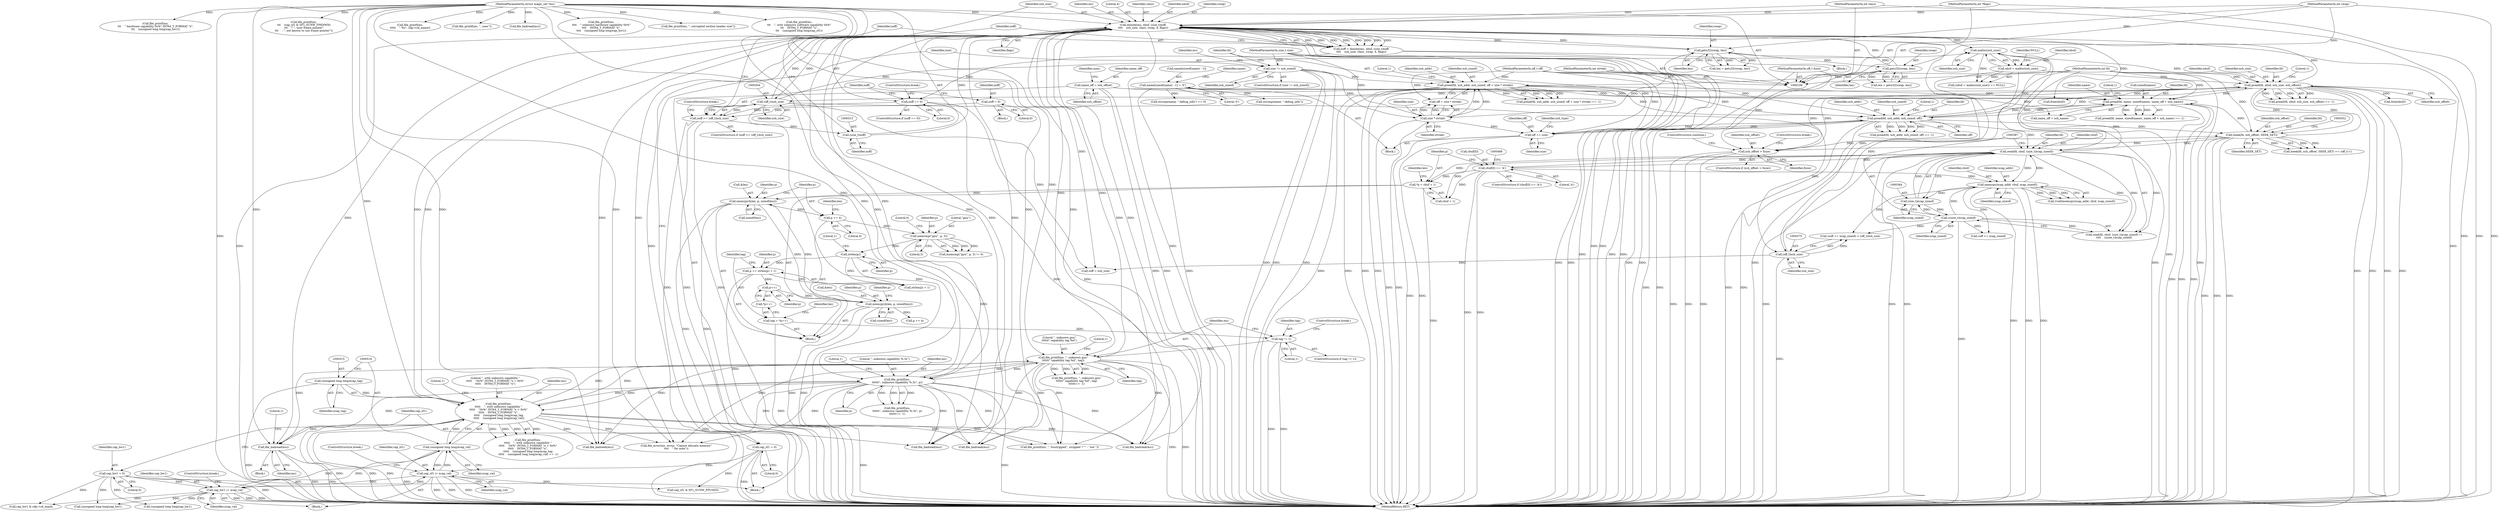 digraph "0_file_d7cdad007c507e6c79f51f058dd77fab70ceb9f6@API" {
"1000234" [label="(Call,file_badread(ms))"];
"1000309" [label="(Call,donote(ms, nbuf, (size_t)noff,\n\t\t\t\t    xsh_size, clazz, swap, 4, flags))"];
"1000476" [label="(Call,file_printf(ms, \", unknown gnu\"\n\t\t\t\t\t\t\" capability tag %d\", tag))"];
"1000434" [label="(Call,file_printf(ms,\n\t\t\t\t\t\t\", unknown capability %.3s\", p))"];
"1000511" [label="(Call,file_printf(ms,\n\t\t\t\t\t    \", with unknown capability \"\n\t\t\t\t\t    \"0x%\" INT64_T_FORMAT \"x = 0x%\"\n\t\t\t\t\t    INT64_T_FORMAT \"x\",\n \t\t\t\t\t    (unsigned long long)xcap_tag,\n \t\t\t\t\t    (unsigned long long)xcap_val))"];
"1000110" [label="(MethodParameterIn,struct magic_set *ms)"];
"1000514" [label="(Call,(unsigned long long)xcap_tag)"];
"1000517" [label="(Call,(unsigned long long)xcap_val)"];
"1000504" [label="(Call,cap_sf1 |= xcap_val)"];
"1000141" [label="(Call,cap_sf1 = 0)"];
"1000499" [label="(Call,cap_hw1 |= xcap_val)"];
"1000137" [label="(Call,cap_hw1 = 0)"];
"1000426" [label="(Call,memcmp(\"gnu\", p, 3))"];
"1000416" [label="(Call,p += 4)"];
"1000410" [label="(Call,memcpy(&len, p, sizeof(len)))"];
"1000455" [label="(Call,memcpy(&len, p, sizeof(len)))"];
"1000453" [label="(Call,p++)"];
"1000444" [label="(Call,p += strlen(p) + 1)"];
"1000447" [label="(Call,strlen(p))"];
"1000403" [label="(Call,*p = cbuf + 1)"];
"1000396" [label="(Call,cbuf[0] == 'A')"];
"1000380" [label="(Call,read(fd, cbuf, (size_t)xcap_sizeof))"];
"1000226" [label="(Call,pread(fd, xsh_addr, xsh_sizeof, off))"];
"1000191" [label="(Call,pread(fd, name, sizeof(name), name_off + xsh_name))"];
"1000347" [label="(Call,lseek(fd, xsh_offset, SEEK_SET))"];
"1000113" [label="(MethodParameterIn,int fd)"];
"1000280" [label="(Call,pread(fd, nbuf, xsh_size, xsh_offset))"];
"1000265" [label="(Call,nbuf = malloc(xsh_size))"];
"1000267" [label="(Call,malloc(xsh_size))"];
"1000374" [label="(Call,(off_t)xsh_size)"];
"1000303" [label="(Call,(off_t)xsh_size)"];
"1000253" [label="(Call,xsh_offset > fsize)"];
"1000117" [label="(MethodParameterIn,off_t fsize)"];
"1000164" [label="(Call,pread(fd, xsh_addr, xsh_sizeof, off + size * strtab))"];
"1000146" [label="(Call,size != xsh_sizeof)"];
"1000116" [label="(MethodParameterIn,size_t size)"];
"1000114" [label="(MethodParameterIn,off_t off)"];
"1000170" [label="(Call,size * strtab)"];
"1000120" [label="(MethodParameterIn,int strtab)"];
"1000207" [label="(Call,name[sizeof(name) - 1] = '\0')"];
"1000181" [label="(Call,name_off = xsh_offset)"];
"1000239" [label="(Call,off += size)"];
"1000489" [label="(Call,memcpy(xcap_addr, cbuf, xcap_sizeof))"];
"1000386" [label="(Call,(ssize_t)xcap_sizeof)"];
"1000383" [label="(Call,(size_t)xcap_sizeof)"];
"1000470" [label="(Call,tag != 1)"];
"1000450" [label="(Call,tag = *p++)"];
"1000312" [label="(Call,(size_t)noff)"];
"1000301" [label="(Call,noff >= (off_t)xsh_size)"];
"1000295" [label="(Call,noff = 0)"];
"1000321" [label="(Call,noff == 0)"];
"1000307" [label="(Call,noff = donote(ms, nbuf, (size_t)noff,\n\t\t\t\t    xsh_size, clazz, swap, 4, flags))"];
"1000111" [label="(MethodParameterIn,int clazz)"];
"1000466" [label="(Call,getu32(swap, len))"];
"1000421" [label="(Call,getu32(swap, len))"];
"1000112" [label="(MethodParameterIn,int swap)"];
"1000118" [label="(MethodParameterIn,int *flags)"];
"1000288" [label="(Call,file_badread(ms))"];
"1000300" [label="(ControlStructure,if (noff >= (off_t)xsh_size))"];
"1000233" [label="(Block,)"];
"1000451" [label="(Identifier,tag)"];
"1000458" [label="(Identifier,p)"];
"1000301" [label="(Call,noff >= (off_t)xsh_size)"];
"1000386" [label="(Call,(ssize_t)xcap_sizeof)"];
"1000467" [label="(Identifier,swap)"];
"1000382" [label="(Identifier,cbuf)"];
"1000166" [label="(Identifier,xsh_addr)"];
"1000320" [label="(ControlStructure,if (noff == 0))"];
"1000258" [label="(ControlStructure,break;)"];
"1000507" [label="(ControlStructure,break;)"];
"1000257" [label="(ControlStructure,continue;)"];
"1000427" [label="(Literal,\"gnu\")"];
"1000476" [label="(Call,file_printf(ms, \", unknown gnu\"\n\t\t\t\t\t\t\" capability tag %d\", tag))"];
"1000513" [label="(Literal,\", with unknown capability \"\n\t\t\t\t\t    \"0x%\" INT64_T_FORMAT \"x = 0x%\"\n\t\t\t\t\t    INT64_T_FORMAT \"x\")"];
"1000191" [label="(Call,pread(fd, name, sizeof(name), name_off + xsh_name))"];
"1000311" [label="(Identifier,nbuf)"];
"1000117" [label="(MethodParameterIn,off_t fsize)"];
"1000164" [label="(Call,pread(fd, xsh_addr, xsh_sizeof, off + size * strtab))"];
"1000506" [label="(Identifier,xcap_val)"];
"1000434" [label="(Call,file_printf(ms,\n\t\t\t\t\t\t\", unknown capability %.3s\", p))"];
"1000238" [label="(Literal,1)"];
"1000261" [label="(Block,)"];
"1000516" [label="(Identifier,xcap_tag)"];
"1000317" [label="(Identifier,swap)"];
"1000295" [label="(Call,noff = 0)"];
"1000397" [label="(Call,cbuf[0])"];
"1000349" [label="(Identifier,xsh_offset)"];
"1000172" [label="(Identifier,strtab)"];
"1000466" [label="(Call,getu32(swap, len))"];
"1000267" [label="(Call,malloc(xsh_size))"];
"1000121" [label="(Block,)"];
"1000225" [label="(Call,pread(fd, xsh_addr, xsh_sizeof, off) == -1)"];
"1000143" [label="(Literal,0)"];
"1000112" [label="(MethodParameterIn,int swap)"];
"1000202" [label="(Call,file_badread(ms))"];
"1000446" [label="(Call,strlen(p) + 1)"];
"1000396" [label="(Call,cbuf[0] == 'A')"];
"1000461" [label="(Call,p += 4)"];
"1000185" [label="(Identifier,num)"];
"1000662" [label="(Call,file_printf(ms,\n\t\t\t    (cap_sf1 & SF1_SUNW_FPKNWN)\n\t\t\t    ? \", uses frame pointer\"\n\t\t\t    : \", not known to use frame pointer\"))"];
"1000296" [label="(Identifier,noff)"];
"1000323" [label="(Literal,0)"];
"1000182" [label="(Identifier,name_off)"];
"1000290" [label="(Call,free(nbuf))"];
"1000450" [label="(Call,tag = *p++)"];
"1000322" [label="(Identifier,noff)"];
"1000400" [label="(Literal,'A')"];
"1000266" [label="(Identifier,nbuf)"];
"1000116" [label="(MethodParameterIn,size_t size)"];
"1000230" [label="(Identifier,off)"];
"1000207" [label="(Call,name[sizeof(name) - 1] = '\0')"];
"1000284" [label="(Identifier,xsh_offset)"];
"1000268" [label="(Identifier,xsh_size)"];
"1000604" [label="(Call,file_printf(ms,\n\t\t\t\t\t    \" %s\", cdp->cd_name))"];
"1000346" [label="(Call,lseek(fd, xsh_offset, SEEK_SET) == (off_t)-1)"];
"1000579" [label="(Call,file_printf(ms, \", uses\"))"];
"1000228" [label="(Identifier,xsh_addr)"];
"1000264" [label="(Call,(nbuf = malloc(xsh_size)) == NULL)"];
"1000216" [label="(Call,strcmp(name, \".debug_info\") == 0)"];
"1000176" [label="(Call,file_badread(ms))"];
"1000371" [label="(Call,coff += xcap_sizeof)"];
"1000479" [label="(Identifier,tag)"];
"1000383" [label="(Call,(size_t)xcap_sizeof)"];
"1000437" [label="(Identifier,p)"];
"1000229" [label="(Identifier,xsh_sizeof)"];
"1000302" [label="(Identifier,noff)"];
"1000309" [label="(Call,donote(ms, nbuf, (size_t)noff,\n\t\t\t\t    xsh_size, clazz, swap, 4, flags))"];
"1000111" [label="(MethodParameterIn,int clazz)"];
"1000626" [label="(Call,file_printf(ms,\n\t\t\t\t    \" unknown hardware capability 0x%\"\n\t\t\t\t    INT64_T_FORMAT \"x\",\n\t\t\t\t    (unsigned long long)cap_hw1))"];
"1000269" [label="(Identifier,NULL)"];
"1000200" [label="(Literal,1)"];
"1000170" [label="(Call,size * strtab)"];
"1000511" [label="(Call,file_printf(ms,\n\t\t\t\t\t    \", with unknown capability \"\n\t\t\t\t\t    \"0x%\" INT64_T_FORMAT \"x = 0x%\"\n\t\t\t\t\t    INT64_T_FORMAT \"x\",\n \t\t\t\t\t    (unsigned long long)xcap_tag,\n \t\t\t\t\t    (unsigned long long)xcap_val))"];
"1000410" [label="(Call,memcpy(&len, p, sizeof(len)))"];
"1000148" [label="(Identifier,xsh_sizeof)"];
"1000321" [label="(Call,noff == 0)"];
"1000455" [label="(Call,memcpy(&len, p, sizeof(len)))"];
"1000265" [label="(Call,nbuf = malloc(xsh_size))"];
"1000234" [label="(Call,file_badread(ms))"];
"1000356" [label="(Call,file_badseek(ms))"];
"1000137" [label="(Call,cap_hw1 = 0)"];
"1000502" [label="(ControlStructure,break;)"];
"1000487" [label="(Call,(void)memcpy(xcap_addr, cbuf, xcap_sizeof))"];
"1000449" [label="(Literal,1)"];
"1000255" [label="(Identifier,fsize)"];
"1000395" [label="(ControlStructure,if (cbuf[0] == 'A'))"];
"1000305" [label="(Identifier,xsh_size)"];
"1000439" [label="(Literal,1)"];
"1000152" [label="(Call,file_printf(ms, \", corrupted section header size\"))"];
"1000194" [label="(Call,sizeof(name))"];
"1000310" [label="(Identifier,ms)"];
"1000280" [label="(Call,pread(fd, nbuf, xsh_size, xsh_offset))"];
"1000190" [label="(Call,pread(fd, name, sizeof(name), name_off + xsh_name) == -1)"];
"1000306" [label="(ControlStructure,break;)"];
"1000113" [label="(MethodParameterIn,int fd)"];
"1000145" [label="(ControlStructure,if (size != xsh_sizeof))"];
"1000475" [label="(Call,file_printf(ms, \", unknown gnu\"\n\t\t\t\t\t\t\" capability tag %d\", tag)\n\t\t\t\t\t\t== -1)"];
"1000430" [label="(Literal,0)"];
"1000468" [label="(Identifier,len)"];
"1000240" [label="(Identifier,off)"];
"1000510" [label="(Call,file_printf(ms,\n\t\t\t\t\t    \", with unknown capability \"\n\t\t\t\t\t    \"0x%\" INT64_T_FORMAT \"x = 0x%\"\n\t\t\t\t\t    INT64_T_FORMAT \"x\",\n \t\t\t\t\t    (unsigned long long)xcap_tag,\n \t\t\t\t\t    (unsigned long long)xcap_val) == -1)"];
"1000374" [label="(Call,(off_t)xsh_size)"];
"1000419" [label="(Call,len = getu32(swap, len))"];
"1000682" [label="(Call,file_printf(ms,\n\t\t\t    \", with unknown software capability 0x%\"\n\t\t\t    INT64_T_FORMAT \"x\",\n\t\t\t    (unsigned long long)cap_sf1))"];
"1000168" [label="(Call,off + size * strtab)"];
"1000297" [label="(Literal,0)"];
"1000501" [label="(Identifier,xcap_val)"];
"1000517" [label="(Call,(unsigned long long)xcap_val)"];
"1000120" [label="(MethodParameterIn,int strtab)"];
"1000226" [label="(Call,pread(fd, xsh_addr, xsh_sizeof, off))"];
"1000447" [label="(Call,strlen(p))"];
"1000379" [label="(Call,read(fd, cbuf, (size_t)xcap_sizeof) !=\n\t\t\t\t    (ssize_t)xcap_sizeof)"];
"1000492" [label="(Identifier,xcap_sizeof)"];
"1000282" [label="(Identifier,nbuf)"];
"1000147" [label="(Identifier,size)"];
"1000370" [label="(Call,(coff += xcap_sizeof) > (off_t)xsh_size)"];
"1000385" [label="(Identifier,xcap_sizeof)"];
"1000196" [label="(Call,name_off + xsh_name)"];
"1000478" [label="(Literal,\", unknown gnu\"\n\t\t\t\t\t\t\" capability tag %d\")"];
"1000444" [label="(Call,p += strlen(p) + 1)"];
"1000512" [label="(Identifier,ms)"];
"1000452" [label="(Call,*p++)"];
"1000521" [label="(Literal,1)"];
"1000214" [label="(Literal,'\0')"];
"1000165" [label="(Identifier,fd)"];
"1000114" [label="(MethodParameterIn,off_t off)"];
"1000421" [label="(Call,getu32(swap, len))"];
"1000411" [label="(Call,&len)"];
"1000425" [label="(Call,memcmp(\"gnu\", p, 3) != 0)"];
"1000420" [label="(Identifier,len)"];
"1000462" [label="(Identifier,p)"];
"1000519" [label="(Identifier,xcap_val)"];
"1000491" [label="(Identifier,cbuf)"];
"1000141" [label="(Call,cap_sf1 = 0)"];
"1000695" [label="(MethodReturn,RET)"];
"1000539" [label="(Call,file_printf(ms, \", %sstripped\", stripped ? \"\" : \"not \"))"];
"1000414" [label="(Call,sizeof(len))"];
"1000433" [label="(Call,file_printf(ms,\n\t\t\t\t\t\t\", unknown capability %.3s\", p)\n\t\t\t\t\t\t== -1)"];
"1000459" [label="(Call,sizeof(len))"];
"1000416" [label="(Call,p += 4)"];
"1000347" [label="(Call,lseek(fd, xsh_offset, SEEK_SET))"];
"1000146" [label="(Call,size != xsh_sizeof)"];
"1000139" [label="(Literal,0)"];
"1000426" [label="(Call,memcmp(\"gnu\", p, 3))"];
"1000348" [label="(Identifier,fd)"];
"1000413" [label="(Identifier,p)"];
"1000445" [label="(Identifier,p)"];
"1000208" [label="(Call,name[sizeof(name) - 1])"];
"1000403" [label="(Call,*p = cbuf + 1)"];
"1000183" [label="(Identifier,xsh_offset)"];
"1000252" [label="(ControlStructure,if (xsh_offset > fsize))"];
"1000423" [label="(Identifier,len)"];
"1000376" [label="(Identifier,xsh_size)"];
"1000505" [label="(Identifier,cap_sf1)"];
"1000153" [label="(Identifier,ms)"];
"1000253" [label="(Call,xsh_offset > fsize)"];
"1000417" [label="(Identifier,p)"];
"1000390" [label="(Call,file_badread(ms))"];
"1000418" [label="(Literal,4)"];
"1000163" [label="(Call,pread(fd, xsh_addr, xsh_sizeof, off + size * strtab) == -1)"];
"1000472" [label="(Literal,1)"];
"1000299" [label="(Block,)"];
"1000514" [label="(Call,(unsigned long long)xcap_tag)"];
"1000167" [label="(Identifier,xsh_sizeof)"];
"1000235" [label="(Identifier,ms)"];
"1000500" [label="(Identifier,cap_hw1)"];
"1000192" [label="(Identifier,fd)"];
"1000283" [label="(Identifier,xsh_size)"];
"1000232" [label="(Literal,1)"];
"1000469" [label="(ControlStructure,if (tag != 1))"];
"1000314" [label="(Identifier,noff)"];
"1000110" [label="(MethodParameterIn,struct magic_set *ms)"];
"1000490" [label="(Identifier,xcap_addr)"];
"1000495" [label="(Block,)"];
"1000401" [label="(Block,)"];
"1000324" [label="(ControlStructure,break;)"];
"1000470" [label="(Call,tag != 1)"];
"1000254" [label="(Identifier,xsh_offset)"];
"1000181" [label="(Call,name_off = xsh_offset)"];
"1000404" [label="(Identifier,p)"];
"1000428" [label="(Identifier,p)"];
"1000412" [label="(Identifier,len)"];
"1000325" [label="(Call,free(nbuf))"];
"1000530" [label="(Call,coff = xsh_size)"];
"1000227" [label="(Identifier,fd)"];
"1000307" [label="(Call,noff = donote(ms, nbuf, (size_t)noff,\n\t\t\t\t    xsh_size, clazz, swap, 4, flags))"];
"1000422" [label="(Identifier,swap)"];
"1000138" [label="(Identifier,cap_hw1)"];
"1000629" [label="(Call,(unsigned long long)cap_hw1)"];
"1000429" [label="(Literal,3)"];
"1000350" [label="(Identifier,SEEK_SET)"];
"1000217" [label="(Call,strcmp(name, \".debug_info\"))"];
"1000174" [label="(Literal,1)"];
"1000471" [label="(Identifier,tag)"];
"1000243" [label="(Identifier,xsh_type)"];
"1000319" [label="(Identifier,flags)"];
"1000380" [label="(Call,read(fd, cbuf, (size_t)xcap_sizeof))"];
"1000315" [label="(Identifier,xsh_size)"];
"1000448" [label="(Identifier,p)"];
"1000318" [label="(Literal,4)"];
"1000644" [label="(Call,(unsigned long long)cap_hw1)"];
"1000596" [label="(Call,cap_hw1 & cdp->cd_mask)"];
"1000188" [label="(Block,)"];
"1000499" [label="(Call,cap_hw1 |= xcap_val)"];
"1000456" [label="(Call,&len)"];
"1000489" [label="(Call,memcpy(xcap_addr, cbuf, xcap_sizeof))"];
"1000641" [label="(Call,file_printf(ms,\n\t\t\t    \" hardware capability 0x%\" INT64_T_FORMAT \"x\",\n\t\t\t    (unsigned long long)cap_hw1))"];
"1000271" [label="(Call,file_error(ms, errno, \"Cannot allocate memory\"\n\t\t\t\t    \" for note\"))"];
"1000308" [label="(Identifier,noff)"];
"1000504" [label="(Call,cap_sf1 |= xcap_val)"];
"1000281" [label="(Identifier,fd)"];
"1000457" [label="(Identifier,len)"];
"1000405" [label="(Call,cbuf + 1)"];
"1000241" [label="(Identifier,size)"];
"1000454" [label="(Identifier,p)"];
"1000486" [label="(ControlStructure,break;)"];
"1000312" [label="(Call,(size_t)noff)"];
"1000481" [label="(Literal,1)"];
"1000453" [label="(Call,p++)"];
"1000436" [label="(Literal,\", unknown capability %.3s\")"];
"1000279" [label="(Call,pread(fd, nbuf, xsh_size, xsh_offset) == -1)"];
"1000193" [label="(Identifier,name)"];
"1000388" [label="(Identifier,xcap_sizeof)"];
"1000477" [label="(Identifier,ms)"];
"1000171" [label="(Identifier,size)"];
"1000464" [label="(Call,len = getu32(swap, len))"];
"1000142" [label="(Identifier,cap_sf1)"];
"1000286" [label="(Literal,1)"];
"1000118" [label="(MethodParameterIn,int *flags)"];
"1000316" [label="(Identifier,clazz)"];
"1000435" [label="(Identifier,ms)"];
"1000381" [label="(Identifier,fd)"];
"1000218" [label="(Identifier,name)"];
"1000656" [label="(Call,cap_sf1 & SF1_SUNW_FPUSED)"];
"1000303" [label="(Call,(off_t)xsh_size)"];
"1000239" [label="(Call,off += size)"];
"1000234" -> "1000233"  [label="AST: "];
"1000234" -> "1000235"  [label="CFG: "];
"1000235" -> "1000234"  [label="AST: "];
"1000238" -> "1000234"  [label="CFG: "];
"1000234" -> "1000695"  [label="DDG: "];
"1000234" -> "1000695"  [label="DDG: "];
"1000309" -> "1000234"  [label="DDG: "];
"1000476" -> "1000234"  [label="DDG: "];
"1000434" -> "1000234"  [label="DDG: "];
"1000511" -> "1000234"  [label="DDG: "];
"1000110" -> "1000234"  [label="DDG: "];
"1000309" -> "1000307"  [label="AST: "];
"1000309" -> "1000319"  [label="CFG: "];
"1000310" -> "1000309"  [label="AST: "];
"1000311" -> "1000309"  [label="AST: "];
"1000312" -> "1000309"  [label="AST: "];
"1000315" -> "1000309"  [label="AST: "];
"1000316" -> "1000309"  [label="AST: "];
"1000317" -> "1000309"  [label="AST: "];
"1000318" -> "1000309"  [label="AST: "];
"1000319" -> "1000309"  [label="AST: "];
"1000307" -> "1000309"  [label="CFG: "];
"1000309" -> "1000695"  [label="DDG: "];
"1000309" -> "1000695"  [label="DDG: "];
"1000309" -> "1000695"  [label="DDG: "];
"1000309" -> "1000695"  [label="DDG: "];
"1000309" -> "1000695"  [label="DDG: "];
"1000309" -> "1000695"  [label="DDG: "];
"1000309" -> "1000202"  [label="DDG: "];
"1000309" -> "1000267"  [label="DDG: "];
"1000309" -> "1000271"  [label="DDG: "];
"1000309" -> "1000288"  [label="DDG: "];
"1000309" -> "1000303"  [label="DDG: "];
"1000309" -> "1000307"  [label="DDG: "];
"1000309" -> "1000307"  [label="DDG: "];
"1000309" -> "1000307"  [label="DDG: "];
"1000309" -> "1000307"  [label="DDG: "];
"1000309" -> "1000307"  [label="DDG: "];
"1000309" -> "1000307"  [label="DDG: "];
"1000309" -> "1000307"  [label="DDG: "];
"1000309" -> "1000307"  [label="DDG: "];
"1000476" -> "1000309"  [label="DDG: "];
"1000434" -> "1000309"  [label="DDG: "];
"1000511" -> "1000309"  [label="DDG: "];
"1000110" -> "1000309"  [label="DDG: "];
"1000280" -> "1000309"  [label="DDG: "];
"1000312" -> "1000309"  [label="DDG: "];
"1000303" -> "1000309"  [label="DDG: "];
"1000111" -> "1000309"  [label="DDG: "];
"1000466" -> "1000309"  [label="DDG: "];
"1000421" -> "1000309"  [label="DDG: "];
"1000112" -> "1000309"  [label="DDG: "];
"1000118" -> "1000309"  [label="DDG: "];
"1000309" -> "1000325"  [label="DDG: "];
"1000309" -> "1000356"  [label="DDG: "];
"1000309" -> "1000374"  [label="DDG: "];
"1000309" -> "1000390"  [label="DDG: "];
"1000309" -> "1000421"  [label="DDG: "];
"1000309" -> "1000434"  [label="DDG: "];
"1000309" -> "1000476"  [label="DDG: "];
"1000309" -> "1000511"  [label="DDG: "];
"1000309" -> "1000530"  [label="DDG: "];
"1000309" -> "1000539"  [label="DDG: "];
"1000476" -> "1000475"  [label="AST: "];
"1000476" -> "1000479"  [label="CFG: "];
"1000477" -> "1000476"  [label="AST: "];
"1000478" -> "1000476"  [label="AST: "];
"1000479" -> "1000476"  [label="AST: "];
"1000481" -> "1000476"  [label="CFG: "];
"1000476" -> "1000695"  [label="DDG: "];
"1000476" -> "1000695"  [label="DDG: "];
"1000476" -> "1000202"  [label="DDG: "];
"1000476" -> "1000271"  [label="DDG: "];
"1000476" -> "1000288"  [label="DDG: "];
"1000476" -> "1000356"  [label="DDG: "];
"1000476" -> "1000390"  [label="DDG: "];
"1000476" -> "1000434"  [label="DDG: "];
"1000476" -> "1000475"  [label="DDG: "];
"1000476" -> "1000475"  [label="DDG: "];
"1000476" -> "1000475"  [label="DDG: "];
"1000434" -> "1000476"  [label="DDG: "];
"1000511" -> "1000476"  [label="DDG: "];
"1000110" -> "1000476"  [label="DDG: "];
"1000470" -> "1000476"  [label="DDG: "];
"1000476" -> "1000511"  [label="DDG: "];
"1000476" -> "1000539"  [label="DDG: "];
"1000434" -> "1000433"  [label="AST: "];
"1000434" -> "1000437"  [label="CFG: "];
"1000435" -> "1000434"  [label="AST: "];
"1000436" -> "1000434"  [label="AST: "];
"1000437" -> "1000434"  [label="AST: "];
"1000439" -> "1000434"  [label="CFG: "];
"1000434" -> "1000695"  [label="DDG: "];
"1000434" -> "1000695"  [label="DDG: "];
"1000434" -> "1000202"  [label="DDG: "];
"1000434" -> "1000271"  [label="DDG: "];
"1000434" -> "1000288"  [label="DDG: "];
"1000434" -> "1000356"  [label="DDG: "];
"1000434" -> "1000390"  [label="DDG: "];
"1000434" -> "1000433"  [label="DDG: "];
"1000434" -> "1000433"  [label="DDG: "];
"1000434" -> "1000433"  [label="DDG: "];
"1000511" -> "1000434"  [label="DDG: "];
"1000110" -> "1000434"  [label="DDG: "];
"1000426" -> "1000434"  [label="DDG: "];
"1000434" -> "1000511"  [label="DDG: "];
"1000434" -> "1000539"  [label="DDG: "];
"1000511" -> "1000510"  [label="AST: "];
"1000511" -> "1000517"  [label="CFG: "];
"1000512" -> "1000511"  [label="AST: "];
"1000513" -> "1000511"  [label="AST: "];
"1000514" -> "1000511"  [label="AST: "];
"1000517" -> "1000511"  [label="AST: "];
"1000521" -> "1000511"  [label="CFG: "];
"1000511" -> "1000695"  [label="DDG: "];
"1000511" -> "1000695"  [label="DDG: "];
"1000511" -> "1000695"  [label="DDG: "];
"1000511" -> "1000202"  [label="DDG: "];
"1000511" -> "1000271"  [label="DDG: "];
"1000511" -> "1000288"  [label="DDG: "];
"1000511" -> "1000356"  [label="DDG: "];
"1000511" -> "1000390"  [label="DDG: "];
"1000511" -> "1000510"  [label="DDG: "];
"1000511" -> "1000510"  [label="DDG: "];
"1000511" -> "1000510"  [label="DDG: "];
"1000511" -> "1000510"  [label="DDG: "];
"1000110" -> "1000511"  [label="DDG: "];
"1000514" -> "1000511"  [label="DDG: "];
"1000517" -> "1000511"  [label="DDG: "];
"1000511" -> "1000539"  [label="DDG: "];
"1000110" -> "1000109"  [label="AST: "];
"1000110" -> "1000695"  [label="DDG: "];
"1000110" -> "1000152"  [label="DDG: "];
"1000110" -> "1000176"  [label="DDG: "];
"1000110" -> "1000202"  [label="DDG: "];
"1000110" -> "1000271"  [label="DDG: "];
"1000110" -> "1000288"  [label="DDG: "];
"1000110" -> "1000356"  [label="DDG: "];
"1000110" -> "1000390"  [label="DDG: "];
"1000110" -> "1000539"  [label="DDG: "];
"1000110" -> "1000579"  [label="DDG: "];
"1000110" -> "1000604"  [label="DDG: "];
"1000110" -> "1000626"  [label="DDG: "];
"1000110" -> "1000641"  [label="DDG: "];
"1000110" -> "1000662"  [label="DDG: "];
"1000110" -> "1000682"  [label="DDG: "];
"1000514" -> "1000516"  [label="CFG: "];
"1000515" -> "1000514"  [label="AST: "];
"1000516" -> "1000514"  [label="AST: "];
"1000518" -> "1000514"  [label="CFG: "];
"1000514" -> "1000695"  [label="DDG: "];
"1000517" -> "1000519"  [label="CFG: "];
"1000518" -> "1000517"  [label="AST: "];
"1000519" -> "1000517"  [label="AST: "];
"1000517" -> "1000695"  [label="DDG: "];
"1000517" -> "1000499"  [label="DDG: "];
"1000517" -> "1000504"  [label="DDG: "];
"1000504" -> "1000517"  [label="DDG: "];
"1000499" -> "1000517"  [label="DDG: "];
"1000504" -> "1000495"  [label="AST: "];
"1000504" -> "1000506"  [label="CFG: "];
"1000505" -> "1000504"  [label="AST: "];
"1000506" -> "1000504"  [label="AST: "];
"1000507" -> "1000504"  [label="CFG: "];
"1000504" -> "1000695"  [label="DDG: "];
"1000504" -> "1000695"  [label="DDG: "];
"1000504" -> "1000695"  [label="DDG: "];
"1000504" -> "1000499"  [label="DDG: "];
"1000141" -> "1000504"  [label="DDG: "];
"1000499" -> "1000504"  [label="DDG: "];
"1000504" -> "1000656"  [label="DDG: "];
"1000141" -> "1000121"  [label="AST: "];
"1000141" -> "1000143"  [label="CFG: "];
"1000142" -> "1000141"  [label="AST: "];
"1000143" -> "1000141"  [label="AST: "];
"1000147" -> "1000141"  [label="CFG: "];
"1000141" -> "1000695"  [label="DDG: "];
"1000141" -> "1000656"  [label="DDG: "];
"1000499" -> "1000495"  [label="AST: "];
"1000499" -> "1000501"  [label="CFG: "];
"1000500" -> "1000499"  [label="AST: "];
"1000501" -> "1000499"  [label="AST: "];
"1000502" -> "1000499"  [label="CFG: "];
"1000499" -> "1000695"  [label="DDG: "];
"1000499" -> "1000695"  [label="DDG: "];
"1000499" -> "1000695"  [label="DDG: "];
"1000137" -> "1000499"  [label="DDG: "];
"1000499" -> "1000596"  [label="DDG: "];
"1000499" -> "1000629"  [label="DDG: "];
"1000499" -> "1000644"  [label="DDG: "];
"1000137" -> "1000121"  [label="AST: "];
"1000137" -> "1000139"  [label="CFG: "];
"1000138" -> "1000137"  [label="AST: "];
"1000139" -> "1000137"  [label="AST: "];
"1000142" -> "1000137"  [label="CFG: "];
"1000137" -> "1000695"  [label="DDG: "];
"1000137" -> "1000596"  [label="DDG: "];
"1000137" -> "1000629"  [label="DDG: "];
"1000137" -> "1000644"  [label="DDG: "];
"1000426" -> "1000425"  [label="AST: "];
"1000426" -> "1000429"  [label="CFG: "];
"1000427" -> "1000426"  [label="AST: "];
"1000428" -> "1000426"  [label="AST: "];
"1000429" -> "1000426"  [label="AST: "];
"1000430" -> "1000426"  [label="CFG: "];
"1000426" -> "1000425"  [label="DDG: "];
"1000426" -> "1000425"  [label="DDG: "];
"1000426" -> "1000425"  [label="DDG: "];
"1000416" -> "1000426"  [label="DDG: "];
"1000426" -> "1000447"  [label="DDG: "];
"1000416" -> "1000401"  [label="AST: "];
"1000416" -> "1000418"  [label="CFG: "];
"1000417" -> "1000416"  [label="AST: "];
"1000418" -> "1000416"  [label="AST: "];
"1000420" -> "1000416"  [label="CFG: "];
"1000410" -> "1000416"  [label="DDG: "];
"1000410" -> "1000401"  [label="AST: "];
"1000410" -> "1000414"  [label="CFG: "];
"1000411" -> "1000410"  [label="AST: "];
"1000413" -> "1000410"  [label="AST: "];
"1000414" -> "1000410"  [label="AST: "];
"1000417" -> "1000410"  [label="CFG: "];
"1000410" -> "1000695"  [label="DDG: "];
"1000410" -> "1000695"  [label="DDG: "];
"1000455" -> "1000410"  [label="DDG: "];
"1000403" -> "1000410"  [label="DDG: "];
"1000410" -> "1000455"  [label="DDG: "];
"1000455" -> "1000401"  [label="AST: "];
"1000455" -> "1000459"  [label="CFG: "];
"1000456" -> "1000455"  [label="AST: "];
"1000458" -> "1000455"  [label="AST: "];
"1000459" -> "1000455"  [label="AST: "];
"1000462" -> "1000455"  [label="CFG: "];
"1000455" -> "1000695"  [label="DDG: "];
"1000455" -> "1000695"  [label="DDG: "];
"1000453" -> "1000455"  [label="DDG: "];
"1000455" -> "1000461"  [label="DDG: "];
"1000453" -> "1000452"  [label="AST: "];
"1000453" -> "1000454"  [label="CFG: "];
"1000454" -> "1000453"  [label="AST: "];
"1000452" -> "1000453"  [label="CFG: "];
"1000444" -> "1000453"  [label="DDG: "];
"1000444" -> "1000401"  [label="AST: "];
"1000444" -> "1000446"  [label="CFG: "];
"1000445" -> "1000444"  [label="AST: "];
"1000446" -> "1000444"  [label="AST: "];
"1000451" -> "1000444"  [label="CFG: "];
"1000444" -> "1000695"  [label="DDG: "];
"1000447" -> "1000444"  [label="DDG: "];
"1000447" -> "1000446"  [label="AST: "];
"1000447" -> "1000448"  [label="CFG: "];
"1000448" -> "1000447"  [label="AST: "];
"1000449" -> "1000447"  [label="CFG: "];
"1000447" -> "1000446"  [label="DDG: "];
"1000403" -> "1000401"  [label="AST: "];
"1000403" -> "1000405"  [label="CFG: "];
"1000404" -> "1000403"  [label="AST: "];
"1000405" -> "1000403"  [label="AST: "];
"1000412" -> "1000403"  [label="CFG: "];
"1000403" -> "1000695"  [label="DDG: "];
"1000396" -> "1000403"  [label="DDG: "];
"1000380" -> "1000403"  [label="DDG: "];
"1000396" -> "1000395"  [label="AST: "];
"1000396" -> "1000400"  [label="CFG: "];
"1000397" -> "1000396"  [label="AST: "];
"1000400" -> "1000396"  [label="AST: "];
"1000404" -> "1000396"  [label="CFG: "];
"1000488" -> "1000396"  [label="CFG: "];
"1000396" -> "1000695"  [label="DDG: "];
"1000396" -> "1000695"  [label="DDG: "];
"1000396" -> "1000380"  [label="DDG: "];
"1000380" -> "1000396"  [label="DDG: "];
"1000396" -> "1000405"  [label="DDG: "];
"1000396" -> "1000489"  [label="DDG: "];
"1000380" -> "1000379"  [label="AST: "];
"1000380" -> "1000383"  [label="CFG: "];
"1000381" -> "1000380"  [label="AST: "];
"1000382" -> "1000380"  [label="AST: "];
"1000383" -> "1000380"  [label="AST: "];
"1000387" -> "1000380"  [label="CFG: "];
"1000380" -> "1000695"  [label="DDG: "];
"1000380" -> "1000695"  [label="DDG: "];
"1000380" -> "1000695"  [label="DDG: "];
"1000380" -> "1000191"  [label="DDG: "];
"1000380" -> "1000379"  [label="DDG: "];
"1000380" -> "1000379"  [label="DDG: "];
"1000380" -> "1000379"  [label="DDG: "];
"1000226" -> "1000380"  [label="DDG: "];
"1000347" -> "1000380"  [label="DDG: "];
"1000113" -> "1000380"  [label="DDG: "];
"1000489" -> "1000380"  [label="DDG: "];
"1000383" -> "1000380"  [label="DDG: "];
"1000380" -> "1000405"  [label="DDG: "];
"1000380" -> "1000489"  [label="DDG: "];
"1000226" -> "1000225"  [label="AST: "];
"1000226" -> "1000230"  [label="CFG: "];
"1000227" -> "1000226"  [label="AST: "];
"1000228" -> "1000226"  [label="AST: "];
"1000229" -> "1000226"  [label="AST: "];
"1000230" -> "1000226"  [label="AST: "];
"1000232" -> "1000226"  [label="CFG: "];
"1000226" -> "1000695"  [label="DDG: "];
"1000226" -> "1000695"  [label="DDG: "];
"1000226" -> "1000695"  [label="DDG: "];
"1000226" -> "1000695"  [label="DDG: "];
"1000226" -> "1000191"  [label="DDG: "];
"1000226" -> "1000225"  [label="DDG: "];
"1000226" -> "1000225"  [label="DDG: "];
"1000226" -> "1000225"  [label="DDG: "];
"1000226" -> "1000225"  [label="DDG: "];
"1000191" -> "1000226"  [label="DDG: "];
"1000113" -> "1000226"  [label="DDG: "];
"1000164" -> "1000226"  [label="DDG: "];
"1000164" -> "1000226"  [label="DDG: "];
"1000239" -> "1000226"  [label="DDG: "];
"1000114" -> "1000226"  [label="DDG: "];
"1000226" -> "1000239"  [label="DDG: "];
"1000226" -> "1000280"  [label="DDG: "];
"1000226" -> "1000347"  [label="DDG: "];
"1000191" -> "1000190"  [label="AST: "];
"1000191" -> "1000196"  [label="CFG: "];
"1000192" -> "1000191"  [label="AST: "];
"1000193" -> "1000191"  [label="AST: "];
"1000194" -> "1000191"  [label="AST: "];
"1000196" -> "1000191"  [label="AST: "];
"1000200" -> "1000191"  [label="CFG: "];
"1000191" -> "1000695"  [label="DDG: "];
"1000191" -> "1000695"  [label="DDG: "];
"1000191" -> "1000695"  [label="DDG: "];
"1000191" -> "1000190"  [label="DDG: "];
"1000191" -> "1000190"  [label="DDG: "];
"1000191" -> "1000190"  [label="DDG: "];
"1000347" -> "1000191"  [label="DDG: "];
"1000164" -> "1000191"  [label="DDG: "];
"1000280" -> "1000191"  [label="DDG: "];
"1000113" -> "1000191"  [label="DDG: "];
"1000207" -> "1000191"  [label="DDG: "];
"1000181" -> "1000191"  [label="DDG: "];
"1000347" -> "1000346"  [label="AST: "];
"1000347" -> "1000350"  [label="CFG: "];
"1000348" -> "1000347"  [label="AST: "];
"1000349" -> "1000347"  [label="AST: "];
"1000350" -> "1000347"  [label="AST: "];
"1000352" -> "1000347"  [label="CFG: "];
"1000347" -> "1000695"  [label="DDG: "];
"1000347" -> "1000695"  [label="DDG: "];
"1000347" -> "1000695"  [label="DDG: "];
"1000347" -> "1000253"  [label="DDG: "];
"1000347" -> "1000280"  [label="DDG: "];
"1000347" -> "1000346"  [label="DDG: "];
"1000347" -> "1000346"  [label="DDG: "];
"1000347" -> "1000346"  [label="DDG: "];
"1000113" -> "1000347"  [label="DDG: "];
"1000280" -> "1000347"  [label="DDG: "];
"1000253" -> "1000347"  [label="DDG: "];
"1000113" -> "1000109"  [label="AST: "];
"1000113" -> "1000695"  [label="DDG: "];
"1000113" -> "1000164"  [label="DDG: "];
"1000113" -> "1000280"  [label="DDG: "];
"1000280" -> "1000279"  [label="AST: "];
"1000280" -> "1000284"  [label="CFG: "];
"1000281" -> "1000280"  [label="AST: "];
"1000282" -> "1000280"  [label="AST: "];
"1000283" -> "1000280"  [label="AST: "];
"1000284" -> "1000280"  [label="AST: "];
"1000286" -> "1000280"  [label="CFG: "];
"1000280" -> "1000695"  [label="DDG: "];
"1000280" -> "1000695"  [label="DDG: "];
"1000280" -> "1000695"  [label="DDG: "];
"1000280" -> "1000695"  [label="DDG: "];
"1000280" -> "1000253"  [label="DDG: "];
"1000280" -> "1000279"  [label="DDG: "];
"1000280" -> "1000279"  [label="DDG: "];
"1000280" -> "1000279"  [label="DDG: "];
"1000280" -> "1000279"  [label="DDG: "];
"1000265" -> "1000280"  [label="DDG: "];
"1000267" -> "1000280"  [label="DDG: "];
"1000253" -> "1000280"  [label="DDG: "];
"1000280" -> "1000290"  [label="DDG: "];
"1000280" -> "1000303"  [label="DDG: "];
"1000280" -> "1000325"  [label="DDG: "];
"1000265" -> "1000264"  [label="AST: "];
"1000265" -> "1000267"  [label="CFG: "];
"1000266" -> "1000265"  [label="AST: "];
"1000267" -> "1000265"  [label="AST: "];
"1000269" -> "1000265"  [label="CFG: "];
"1000265" -> "1000695"  [label="DDG: "];
"1000265" -> "1000695"  [label="DDG: "];
"1000265" -> "1000264"  [label="DDG: "];
"1000267" -> "1000265"  [label="DDG: "];
"1000267" -> "1000268"  [label="CFG: "];
"1000268" -> "1000267"  [label="AST: "];
"1000267" -> "1000695"  [label="DDG: "];
"1000267" -> "1000264"  [label="DDG: "];
"1000374" -> "1000267"  [label="DDG: "];
"1000303" -> "1000267"  [label="DDG: "];
"1000374" -> "1000370"  [label="AST: "];
"1000374" -> "1000376"  [label="CFG: "];
"1000375" -> "1000374"  [label="AST: "];
"1000376" -> "1000374"  [label="AST: "];
"1000370" -> "1000374"  [label="CFG: "];
"1000374" -> "1000695"  [label="DDG: "];
"1000374" -> "1000370"  [label="DDG: "];
"1000303" -> "1000374"  [label="DDG: "];
"1000374" -> "1000530"  [label="DDG: "];
"1000303" -> "1000301"  [label="AST: "];
"1000303" -> "1000305"  [label="CFG: "];
"1000304" -> "1000303"  [label="AST: "];
"1000305" -> "1000303"  [label="AST: "];
"1000301" -> "1000303"  [label="CFG: "];
"1000303" -> "1000695"  [label="DDG: "];
"1000303" -> "1000301"  [label="DDG: "];
"1000303" -> "1000530"  [label="DDG: "];
"1000253" -> "1000252"  [label="AST: "];
"1000253" -> "1000255"  [label="CFG: "];
"1000254" -> "1000253"  [label="AST: "];
"1000255" -> "1000253"  [label="AST: "];
"1000257" -> "1000253"  [label="CFG: "];
"1000258" -> "1000253"  [label="CFG: "];
"1000253" -> "1000695"  [label="DDG: "];
"1000253" -> "1000695"  [label="DDG: "];
"1000253" -> "1000695"  [label="DDG: "];
"1000117" -> "1000253"  [label="DDG: "];
"1000117" -> "1000109"  [label="AST: "];
"1000117" -> "1000695"  [label="DDG: "];
"1000164" -> "1000163"  [label="AST: "];
"1000164" -> "1000168"  [label="CFG: "];
"1000165" -> "1000164"  [label="AST: "];
"1000166" -> "1000164"  [label="AST: "];
"1000167" -> "1000164"  [label="AST: "];
"1000168" -> "1000164"  [label="AST: "];
"1000174" -> "1000164"  [label="CFG: "];
"1000164" -> "1000695"  [label="DDG: "];
"1000164" -> "1000695"  [label="DDG: "];
"1000164" -> "1000695"  [label="DDG: "];
"1000164" -> "1000695"  [label="DDG: "];
"1000164" -> "1000163"  [label="DDG: "];
"1000164" -> "1000163"  [label="DDG: "];
"1000164" -> "1000163"  [label="DDG: "];
"1000164" -> "1000163"  [label="DDG: "];
"1000146" -> "1000164"  [label="DDG: "];
"1000114" -> "1000164"  [label="DDG: "];
"1000170" -> "1000164"  [label="DDG: "];
"1000170" -> "1000164"  [label="DDG: "];
"1000146" -> "1000145"  [label="AST: "];
"1000146" -> "1000148"  [label="CFG: "];
"1000147" -> "1000146"  [label="AST: "];
"1000148" -> "1000146"  [label="AST: "];
"1000153" -> "1000146"  [label="CFG: "];
"1000165" -> "1000146"  [label="CFG: "];
"1000146" -> "1000695"  [label="DDG: "];
"1000146" -> "1000695"  [label="DDG: "];
"1000146" -> "1000695"  [label="DDG: "];
"1000116" -> "1000146"  [label="DDG: "];
"1000146" -> "1000170"  [label="DDG: "];
"1000116" -> "1000109"  [label="AST: "];
"1000116" -> "1000695"  [label="DDG: "];
"1000116" -> "1000170"  [label="DDG: "];
"1000116" -> "1000239"  [label="DDG: "];
"1000114" -> "1000109"  [label="AST: "];
"1000114" -> "1000695"  [label="DDG: "];
"1000114" -> "1000168"  [label="DDG: "];
"1000114" -> "1000239"  [label="DDG: "];
"1000170" -> "1000168"  [label="AST: "];
"1000170" -> "1000172"  [label="CFG: "];
"1000171" -> "1000170"  [label="AST: "];
"1000172" -> "1000170"  [label="AST: "];
"1000168" -> "1000170"  [label="CFG: "];
"1000170" -> "1000695"  [label="DDG: "];
"1000170" -> "1000695"  [label="DDG: "];
"1000170" -> "1000168"  [label="DDG: "];
"1000170" -> "1000168"  [label="DDG: "];
"1000120" -> "1000170"  [label="DDG: "];
"1000170" -> "1000239"  [label="DDG: "];
"1000120" -> "1000109"  [label="AST: "];
"1000120" -> "1000695"  [label="DDG: "];
"1000207" -> "1000188"  [label="AST: "];
"1000207" -> "1000214"  [label="CFG: "];
"1000208" -> "1000207"  [label="AST: "];
"1000214" -> "1000207"  [label="AST: "];
"1000218" -> "1000207"  [label="CFG: "];
"1000207" -> "1000695"  [label="DDG: "];
"1000207" -> "1000216"  [label="DDG: "];
"1000207" -> "1000217"  [label="DDG: "];
"1000181" -> "1000121"  [label="AST: "];
"1000181" -> "1000183"  [label="CFG: "];
"1000182" -> "1000181"  [label="AST: "];
"1000183" -> "1000181"  [label="AST: "];
"1000185" -> "1000181"  [label="CFG: "];
"1000181" -> "1000695"  [label="DDG: "];
"1000181" -> "1000695"  [label="DDG: "];
"1000181" -> "1000196"  [label="DDG: "];
"1000239" -> "1000188"  [label="AST: "];
"1000239" -> "1000241"  [label="CFG: "];
"1000240" -> "1000239"  [label="AST: "];
"1000241" -> "1000239"  [label="AST: "];
"1000243" -> "1000239"  [label="CFG: "];
"1000239" -> "1000695"  [label="DDG: "];
"1000239" -> "1000695"  [label="DDG: "];
"1000489" -> "1000487"  [label="AST: "];
"1000489" -> "1000492"  [label="CFG: "];
"1000490" -> "1000489"  [label="AST: "];
"1000491" -> "1000489"  [label="AST: "];
"1000492" -> "1000489"  [label="AST: "];
"1000487" -> "1000489"  [label="CFG: "];
"1000489" -> "1000695"  [label="DDG: "];
"1000489" -> "1000695"  [label="DDG: "];
"1000489" -> "1000695"  [label="DDG: "];
"1000489" -> "1000370"  [label="DDG: "];
"1000489" -> "1000371"  [label="DDG: "];
"1000489" -> "1000383"  [label="DDG: "];
"1000489" -> "1000487"  [label="DDG: "];
"1000489" -> "1000487"  [label="DDG: "];
"1000489" -> "1000487"  [label="DDG: "];
"1000386" -> "1000489"  [label="DDG: "];
"1000386" -> "1000379"  [label="AST: "];
"1000386" -> "1000388"  [label="CFG: "];
"1000387" -> "1000386"  [label="AST: "];
"1000388" -> "1000386"  [label="AST: "];
"1000379" -> "1000386"  [label="CFG: "];
"1000386" -> "1000695"  [label="DDG: "];
"1000386" -> "1000370"  [label="DDG: "];
"1000386" -> "1000371"  [label="DDG: "];
"1000386" -> "1000383"  [label="DDG: "];
"1000386" -> "1000379"  [label="DDG: "];
"1000383" -> "1000386"  [label="DDG: "];
"1000383" -> "1000385"  [label="CFG: "];
"1000384" -> "1000383"  [label="AST: "];
"1000385" -> "1000383"  [label="AST: "];
"1000470" -> "1000469"  [label="AST: "];
"1000470" -> "1000472"  [label="CFG: "];
"1000471" -> "1000470"  [label="AST: "];
"1000472" -> "1000470"  [label="AST: "];
"1000477" -> "1000470"  [label="CFG: "];
"1000486" -> "1000470"  [label="CFG: "];
"1000470" -> "1000695"  [label="DDG: "];
"1000470" -> "1000695"  [label="DDG: "];
"1000450" -> "1000470"  [label="DDG: "];
"1000450" -> "1000401"  [label="AST: "];
"1000450" -> "1000452"  [label="CFG: "];
"1000451" -> "1000450"  [label="AST: "];
"1000452" -> "1000450"  [label="AST: "];
"1000457" -> "1000450"  [label="CFG: "];
"1000450" -> "1000695"  [label="DDG: "];
"1000312" -> "1000314"  [label="CFG: "];
"1000313" -> "1000312"  [label="AST: "];
"1000314" -> "1000312"  [label="AST: "];
"1000315" -> "1000312"  [label="CFG: "];
"1000301" -> "1000312"  [label="DDG: "];
"1000301" -> "1000300"  [label="AST: "];
"1000302" -> "1000301"  [label="AST: "];
"1000306" -> "1000301"  [label="CFG: "];
"1000308" -> "1000301"  [label="CFG: "];
"1000301" -> "1000695"  [label="DDG: "];
"1000301" -> "1000695"  [label="DDG: "];
"1000301" -> "1000695"  [label="DDG: "];
"1000295" -> "1000301"  [label="DDG: "];
"1000321" -> "1000301"  [label="DDG: "];
"1000295" -> "1000261"  [label="AST: "];
"1000295" -> "1000297"  [label="CFG: "];
"1000296" -> "1000295"  [label="AST: "];
"1000297" -> "1000295"  [label="AST: "];
"1000302" -> "1000295"  [label="CFG: "];
"1000321" -> "1000320"  [label="AST: "];
"1000321" -> "1000323"  [label="CFG: "];
"1000322" -> "1000321"  [label="AST: "];
"1000323" -> "1000321"  [label="AST: "];
"1000302" -> "1000321"  [label="CFG: "];
"1000324" -> "1000321"  [label="CFG: "];
"1000321" -> "1000695"  [label="DDG: "];
"1000321" -> "1000695"  [label="DDG: "];
"1000307" -> "1000321"  [label="DDG: "];
"1000307" -> "1000299"  [label="AST: "];
"1000308" -> "1000307"  [label="AST: "];
"1000322" -> "1000307"  [label="CFG: "];
"1000307" -> "1000695"  [label="DDG: "];
"1000111" -> "1000109"  [label="AST: "];
"1000111" -> "1000695"  [label="DDG: "];
"1000466" -> "1000464"  [label="AST: "];
"1000466" -> "1000468"  [label="CFG: "];
"1000467" -> "1000466"  [label="AST: "];
"1000468" -> "1000466"  [label="AST: "];
"1000464" -> "1000466"  [label="CFG: "];
"1000466" -> "1000695"  [label="DDG: "];
"1000466" -> "1000421"  [label="DDG: "];
"1000466" -> "1000464"  [label="DDG: "];
"1000466" -> "1000464"  [label="DDG: "];
"1000421" -> "1000466"  [label="DDG: "];
"1000112" -> "1000466"  [label="DDG: "];
"1000421" -> "1000419"  [label="AST: "];
"1000421" -> "1000423"  [label="CFG: "];
"1000422" -> "1000421"  [label="AST: "];
"1000423" -> "1000421"  [label="AST: "];
"1000419" -> "1000421"  [label="CFG: "];
"1000421" -> "1000695"  [label="DDG: "];
"1000421" -> "1000419"  [label="DDG: "];
"1000421" -> "1000419"  [label="DDG: "];
"1000112" -> "1000421"  [label="DDG: "];
"1000112" -> "1000109"  [label="AST: "];
"1000112" -> "1000695"  [label="DDG: "];
"1000118" -> "1000109"  [label="AST: "];
"1000118" -> "1000695"  [label="DDG: "];
}
